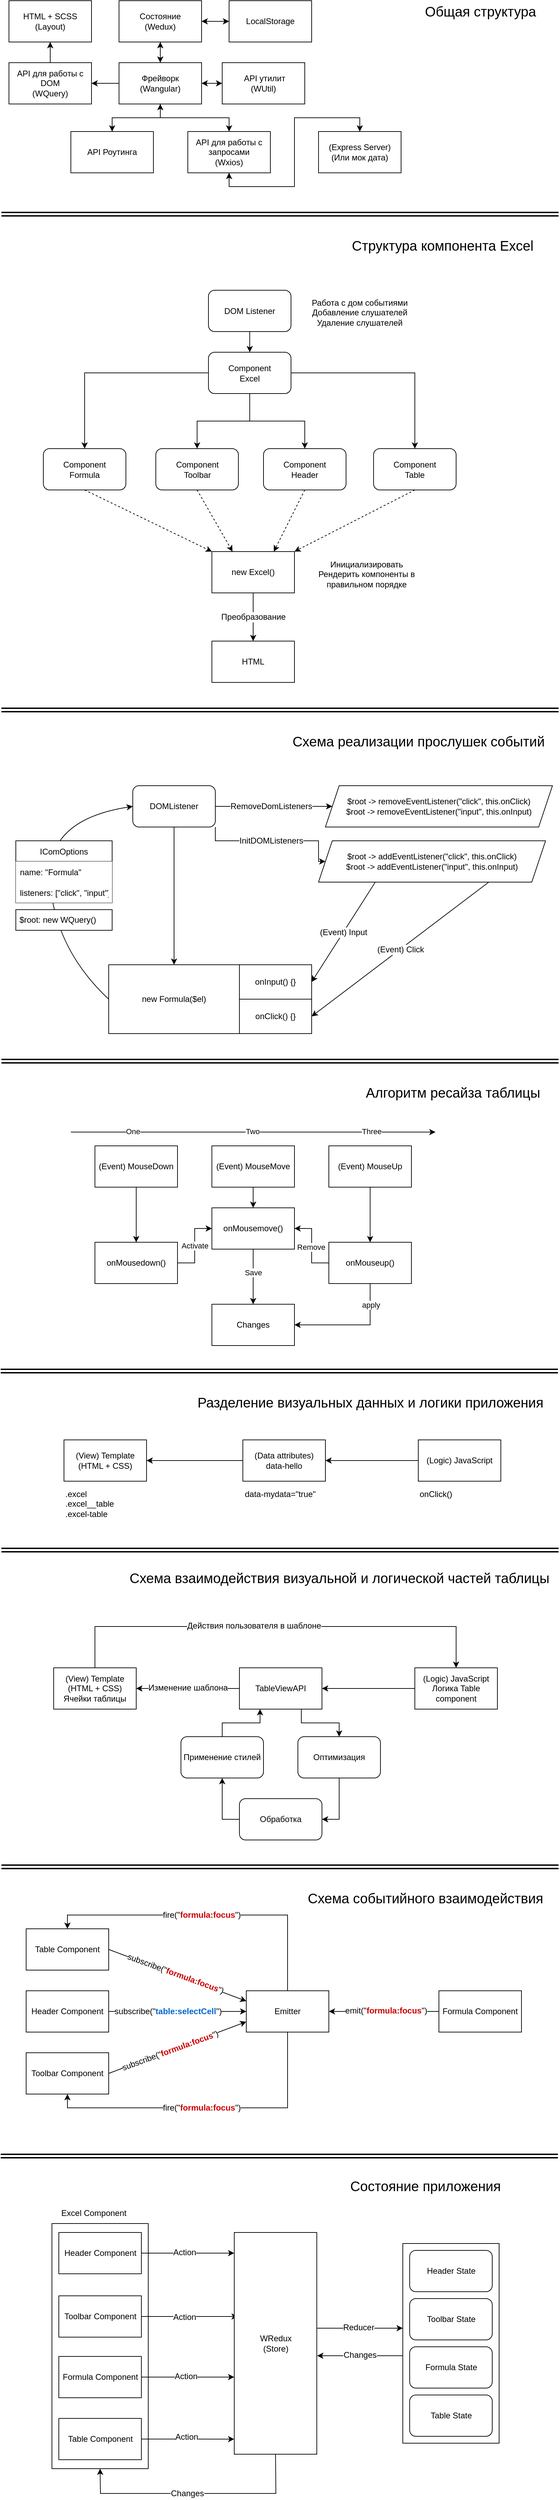 <mxfile version="20.0.2" type="device"><diagram id="qJxtQw8U1qN8y1WFRhS3" name="Схемы"><mxGraphModel dx="1051" dy="587" grid="1" gridSize="10" guides="1" tooltips="1" connect="1" arrows="1" fold="1" page="1" pageScale="1" pageWidth="827" pageHeight="1169" math="0" shadow="0"><root><mxCell id="0"/><mxCell id="1" parent="0"/><mxCell id="AcKoNitizJexsSUauJ64-39" value="" style="rounded=0;whiteSpace=wrap;html=1;shadow=0;glass=0;fontSize=12;fillColor=default;" vertex="1" parent="1"><mxGeometry x="82.5" y="3248" width="140" height="356" as="geometry"/></mxCell><mxCell id="K-oi6Xyugixk-RmaO5vh-9" style="edgeStyle=orthogonalEdgeStyle;rounded=0;orthogonalLoop=1;jettySize=auto;html=1;entryX=1;entryY=0.5;entryDx=0;entryDy=0;" parent="1" source="K-oi6Xyugixk-RmaO5vh-1" target="K-oi6Xyugixk-RmaO5vh-5" edge="1"><mxGeometry relative="1" as="geometry"/></mxCell><mxCell id="K-oi6Xyugixk-RmaO5vh-11" style="edgeStyle=orthogonalEdgeStyle;rounded=0;orthogonalLoop=1;jettySize=auto;html=1;exitX=0.5;exitY=1;exitDx=0;exitDy=0;entryX=0.5;entryY=0;entryDx=0;entryDy=0;" parent="1" source="K-oi6Xyugixk-RmaO5vh-1" target="K-oi6Xyugixk-RmaO5vh-8" edge="1"><mxGeometry relative="1" as="geometry"/></mxCell><mxCell id="K-oi6Xyugixk-RmaO5vh-13" style="edgeStyle=orthogonalEdgeStyle;rounded=0;orthogonalLoop=1;jettySize=auto;html=1;exitX=1;exitY=0.5;exitDx=0;exitDy=0;entryX=0;entryY=0.5;entryDx=0;entryDy=0;" parent="1" source="K-oi6Xyugixk-RmaO5vh-1" target="K-oi6Xyugixk-RmaO5vh-4" edge="1"><mxGeometry relative="1" as="geometry"/></mxCell><mxCell id="K-oi6Xyugixk-RmaO5vh-19" style="edgeStyle=orthogonalEdgeStyle;rounded=0;orthogonalLoop=1;jettySize=auto;html=1;entryX=0.5;entryY=1;entryDx=0;entryDy=0;" parent="1" source="K-oi6Xyugixk-RmaO5vh-1" target="K-oi6Xyugixk-RmaO5vh-2" edge="1"><mxGeometry relative="1" as="geometry"/></mxCell><mxCell id="K-oi6Xyugixk-RmaO5vh-24" style="edgeStyle=orthogonalEdgeStyle;rounded=0;orthogonalLoop=1;jettySize=auto;html=1;exitX=0.5;exitY=1;exitDx=0;exitDy=0;entryX=0.5;entryY=0;entryDx=0;entryDy=0;" parent="1" source="K-oi6Xyugixk-RmaO5vh-1" target="K-oi6Xyugixk-RmaO5vh-6" edge="1"><mxGeometry relative="1" as="geometry"/></mxCell><mxCell id="K-oi6Xyugixk-RmaO5vh-1" value="Фрейворк&lt;br&gt;(Wangular)" style="rounded=0;whiteSpace=wrap;html=1;" parent="1" vertex="1"><mxGeometry x="180" y="110" width="120" height="60" as="geometry"/></mxCell><mxCell id="K-oi6Xyugixk-RmaO5vh-16" style="edgeStyle=orthogonalEdgeStyle;rounded=0;orthogonalLoop=1;jettySize=auto;html=1;entryX=0;entryY=0.5;entryDx=0;entryDy=0;" parent="1" source="K-oi6Xyugixk-RmaO5vh-2" target="K-oi6Xyugixk-RmaO5vh-15" edge="1"><mxGeometry relative="1" as="geometry"/></mxCell><mxCell id="K-oi6Xyugixk-RmaO5vh-20" style="edgeStyle=orthogonalEdgeStyle;rounded=0;orthogonalLoop=1;jettySize=auto;html=1;entryX=0.5;entryY=0;entryDx=0;entryDy=0;" parent="1" source="K-oi6Xyugixk-RmaO5vh-2" target="K-oi6Xyugixk-RmaO5vh-1" edge="1"><mxGeometry relative="1" as="geometry"/></mxCell><mxCell id="K-oi6Xyugixk-RmaO5vh-2" value="Состояние&lt;br&gt;(Wedux)" style="rounded=0;whiteSpace=wrap;html=1;" parent="1" vertex="1"><mxGeometry x="180" y="20" width="120" height="60" as="geometry"/></mxCell><mxCell id="K-oi6Xyugixk-RmaO5vh-3" value="HTML + SCSS&lt;br&gt;(Layout)" style="rounded=0;whiteSpace=wrap;html=1;" parent="1" vertex="1"><mxGeometry x="20" y="20" width="120" height="60" as="geometry"/></mxCell><mxCell id="K-oi6Xyugixk-RmaO5vh-14" style="edgeStyle=orthogonalEdgeStyle;rounded=0;orthogonalLoop=1;jettySize=auto;html=1;exitX=0;exitY=0.5;exitDx=0;exitDy=0;entryX=1;entryY=0.5;entryDx=0;entryDy=0;" parent="1" source="K-oi6Xyugixk-RmaO5vh-4" target="K-oi6Xyugixk-RmaO5vh-1" edge="1"><mxGeometry relative="1" as="geometry"/></mxCell><mxCell id="K-oi6Xyugixk-RmaO5vh-4" value="&amp;nbsp;API утилит&lt;br&gt;(WUtil)" style="rounded=0;whiteSpace=wrap;html=1;" parent="1" vertex="1"><mxGeometry x="330" y="110" width="120" height="60" as="geometry"/></mxCell><mxCell id="K-oi6Xyugixk-RmaO5vh-10" style="edgeStyle=orthogonalEdgeStyle;rounded=0;orthogonalLoop=1;jettySize=auto;html=1;entryX=0.5;entryY=1;entryDx=0;entryDy=0;" parent="1" source="K-oi6Xyugixk-RmaO5vh-5" target="K-oi6Xyugixk-RmaO5vh-3" edge="1"><mxGeometry relative="1" as="geometry"/></mxCell><mxCell id="K-oi6Xyugixk-RmaO5vh-5" value="API для работы с DOM&lt;br&gt;(WQuery)" style="rounded=0;whiteSpace=wrap;html=1;" parent="1" vertex="1"><mxGeometry x="20" y="110" width="120" height="60" as="geometry"/></mxCell><mxCell id="K-oi6Xyugixk-RmaO5vh-22" style="edgeStyle=orthogonalEdgeStyle;rounded=0;orthogonalLoop=1;jettySize=auto;html=1;exitX=0.5;exitY=1;exitDx=0;exitDy=0;entryX=0.5;entryY=0;entryDx=0;entryDy=0;" parent="1" source="K-oi6Xyugixk-RmaO5vh-6" target="K-oi6Xyugixk-RmaO5vh-7" edge="1"><mxGeometry relative="1" as="geometry"/></mxCell><mxCell id="K-oi6Xyugixk-RmaO5vh-6" value="API для работы с запросами&lt;br&gt;(Wxios)" style="rounded=0;whiteSpace=wrap;html=1;" parent="1" vertex="1"><mxGeometry x="280" y="210" width="120" height="60" as="geometry"/></mxCell><mxCell id="K-oi6Xyugixk-RmaO5vh-23" style="edgeStyle=orthogonalEdgeStyle;rounded=0;orthogonalLoop=1;jettySize=auto;html=1;exitX=0.5;exitY=0;exitDx=0;exitDy=0;entryX=0.5;entryY=1;entryDx=0;entryDy=0;" parent="1" source="K-oi6Xyugixk-RmaO5vh-7" target="K-oi6Xyugixk-RmaO5vh-6" edge="1"><mxGeometry relative="1" as="geometry"/></mxCell><mxCell id="K-oi6Xyugixk-RmaO5vh-7" value="(Express Server)&lt;br&gt;(Или мок дата)" style="rounded=0;whiteSpace=wrap;html=1;" parent="1" vertex="1"><mxGeometry x="470" y="210" width="120" height="60" as="geometry"/></mxCell><mxCell id="K-oi6Xyugixk-RmaO5vh-12" style="edgeStyle=orthogonalEdgeStyle;rounded=0;orthogonalLoop=1;jettySize=auto;html=1;exitX=0.5;exitY=0;exitDx=0;exitDy=0;entryX=0.5;entryY=1;entryDx=0;entryDy=0;" parent="1" source="K-oi6Xyugixk-RmaO5vh-8" target="K-oi6Xyugixk-RmaO5vh-1" edge="1"><mxGeometry relative="1" as="geometry"/></mxCell><mxCell id="K-oi6Xyugixk-RmaO5vh-8" value="API Роутинга" style="rounded=0;whiteSpace=wrap;html=1;" parent="1" vertex="1"><mxGeometry x="110" y="210" width="120" height="60" as="geometry"/></mxCell><mxCell id="K-oi6Xyugixk-RmaO5vh-17" style="edgeStyle=orthogonalEdgeStyle;rounded=0;orthogonalLoop=1;jettySize=auto;html=1;entryX=1;entryY=0.5;entryDx=0;entryDy=0;" parent="1" source="K-oi6Xyugixk-RmaO5vh-15" target="K-oi6Xyugixk-RmaO5vh-2" edge="1"><mxGeometry relative="1" as="geometry"/></mxCell><mxCell id="K-oi6Xyugixk-RmaO5vh-15" value="LocalStorage" style="rounded=0;whiteSpace=wrap;html=1;" parent="1" vertex="1"><mxGeometry x="340" y="20" width="120" height="60" as="geometry"/></mxCell><mxCell id="K-oi6Xyugixk-RmaO5vh-25" value="" style="html=1;rounded=0;shape=link;strokeWidth=2;" parent="1" edge="1"><mxGeometry width="100" relative="1" as="geometry"><mxPoint x="9" y="330" as="sourcePoint"/><mxPoint x="819" y="330" as="targetPoint"/></mxGeometry></mxCell><mxCell id="K-oi6Xyugixk-RmaO5vh-27" value="Общая структура" style="text;html=1;align=center;verticalAlign=middle;resizable=0;points=[];autosize=1;strokeColor=none;fillColor=none;fontSize=20;" parent="1" vertex="1"><mxGeometry x="615" y="20" width="180" height="30" as="geometry"/></mxCell><mxCell id="K-oi6Xyugixk-RmaO5vh-28" value="Структура компонента Excel" style="text;html=1;align=center;verticalAlign=middle;resizable=0;points=[];autosize=1;strokeColor=none;fillColor=none;fontSize=20;" parent="1" vertex="1"><mxGeometry x="505" y="360" width="290" height="30" as="geometry"/></mxCell><mxCell id="K-oi6Xyugixk-RmaO5vh-30" value="Component&lt;br&gt;Header" style="rounded=1;whiteSpace=wrap;html=1;fontSize=12;" parent="1" vertex="1"><mxGeometry x="390" y="670.5" width="120" height="60" as="geometry"/></mxCell><mxCell id="K-oi6Xyugixk-RmaO5vh-31" value="Component&lt;br&gt;Formula" style="rounded=1;whiteSpace=wrap;html=1;fontSize=12;" parent="1" vertex="1"><mxGeometry x="70" y="670.5" width="120" height="60" as="geometry"/></mxCell><mxCell id="K-oi6Xyugixk-RmaO5vh-32" value="Component&lt;br&gt;Toolbar" style="rounded=1;whiteSpace=wrap;html=1;fontSize=12;" parent="1" vertex="1"><mxGeometry x="233.5" y="670.5" width="120" height="60" as="geometry"/></mxCell><mxCell id="K-oi6Xyugixk-RmaO5vh-33" value="Component&lt;br&gt;Table" style="rounded=1;whiteSpace=wrap;html=1;fontSize=12;" parent="1" vertex="1"><mxGeometry x="550" y="670.5" width="120" height="60" as="geometry"/></mxCell><mxCell id="K-oi6Xyugixk-RmaO5vh-37" style="edgeStyle=orthogonalEdgeStyle;rounded=0;orthogonalLoop=1;jettySize=auto;html=1;entryX=0.5;entryY=0;entryDx=0;entryDy=0;fontSize=12;strokeWidth=1;" parent="1" source="K-oi6Xyugixk-RmaO5vh-35" target="K-oi6Xyugixk-RmaO5vh-36" edge="1"><mxGeometry relative="1" as="geometry"/></mxCell><mxCell id="K-oi6Xyugixk-RmaO5vh-35" value="DOM Listener" style="rounded=1;whiteSpace=wrap;html=1;fontSize=12;" parent="1" vertex="1"><mxGeometry x="310" y="440.5" width="120" height="60" as="geometry"/></mxCell><mxCell id="K-oi6Xyugixk-RmaO5vh-39" style="edgeStyle=orthogonalEdgeStyle;rounded=0;orthogonalLoop=1;jettySize=auto;html=1;entryX=0.5;entryY=0;entryDx=0;entryDy=0;fontSize=12;strokeWidth=1;" parent="1" source="K-oi6Xyugixk-RmaO5vh-36" target="K-oi6Xyugixk-RmaO5vh-31" edge="1"><mxGeometry relative="1" as="geometry"/></mxCell><mxCell id="K-oi6Xyugixk-RmaO5vh-40" style="edgeStyle=orthogonalEdgeStyle;rounded=0;orthogonalLoop=1;jettySize=auto;html=1;entryX=0.5;entryY=0;entryDx=0;entryDy=0;fontSize=12;strokeWidth=1;" parent="1" source="K-oi6Xyugixk-RmaO5vh-36" target="K-oi6Xyugixk-RmaO5vh-32" edge="1"><mxGeometry relative="1" as="geometry"/></mxCell><mxCell id="K-oi6Xyugixk-RmaO5vh-41" style="edgeStyle=orthogonalEdgeStyle;rounded=0;orthogonalLoop=1;jettySize=auto;html=1;entryX=0.5;entryY=0;entryDx=0;entryDy=0;fontSize=12;strokeWidth=1;" parent="1" source="K-oi6Xyugixk-RmaO5vh-36" target="K-oi6Xyugixk-RmaO5vh-30" edge="1"><mxGeometry relative="1" as="geometry"/></mxCell><mxCell id="K-oi6Xyugixk-RmaO5vh-42" style="edgeStyle=orthogonalEdgeStyle;rounded=0;orthogonalLoop=1;jettySize=auto;html=1;entryX=0.5;entryY=0;entryDx=0;entryDy=0;fontSize=12;strokeWidth=1;" parent="1" source="K-oi6Xyugixk-RmaO5vh-36" target="K-oi6Xyugixk-RmaO5vh-33" edge="1"><mxGeometry relative="1" as="geometry"/></mxCell><mxCell id="K-oi6Xyugixk-RmaO5vh-36" value="Component&lt;br&gt;Excel" style="rounded=1;whiteSpace=wrap;html=1;fontSize=12;" parent="1" vertex="1"><mxGeometry x="310" y="530.5" width="120" height="60" as="geometry"/></mxCell><mxCell id="K-oi6Xyugixk-RmaO5vh-38" value="&lt;div&gt;&lt;span&gt;Работа с дом событиями&lt;br&gt;Добавление слушателей&lt;br&gt;Удаление слушателей&lt;/span&gt;&lt;/div&gt;" style="text;html=1;strokeColor=none;fillColor=none;align=center;verticalAlign=middle;whiteSpace=wrap;rounded=0;fontSize=12;" parent="1" vertex="1"><mxGeometry x="450" y="440.5" width="160" height="65" as="geometry"/></mxCell><mxCell id="K-oi6Xyugixk-RmaO5vh-43" value="Инициализировать&lt;br&gt;Рендерить компоненты в правильном порядке" style="text;html=1;strokeColor=none;fillColor=none;align=center;verticalAlign=middle;whiteSpace=wrap;rounded=0;fontSize=12;" parent="1" vertex="1"><mxGeometry x="460" y="820" width="160" height="65" as="geometry"/></mxCell><mxCell id="K-oi6Xyugixk-RmaO5vh-45" value="new Excel()" style="rounded=0;whiteSpace=wrap;html=1;fontSize=12;" parent="1" vertex="1"><mxGeometry x="315" y="820" width="120" height="60" as="geometry"/></mxCell><mxCell id="K-oi6Xyugixk-RmaO5vh-46" value="" style="endArrow=classic;html=1;rounded=0;fontSize=12;strokeWidth=1;exitX=0.5;exitY=1;exitDx=0;exitDy=0;entryX=0;entryY=0;entryDx=0;entryDy=0;dashed=1;" parent="1" source="K-oi6Xyugixk-RmaO5vh-31" target="K-oi6Xyugixk-RmaO5vh-45" edge="1"><mxGeometry width="50" height="50" relative="1" as="geometry"><mxPoint x="160" y="850" as="sourcePoint"/><mxPoint x="210" y="800" as="targetPoint"/></mxGeometry></mxCell><mxCell id="K-oi6Xyugixk-RmaO5vh-48" value="" style="endArrow=classic;html=1;rounded=0;fontSize=12;strokeWidth=1;exitX=0.5;exitY=1;exitDx=0;exitDy=0;entryX=0.25;entryY=0;entryDx=0;entryDy=0;dashed=1;" parent="1" source="K-oi6Xyugixk-RmaO5vh-32" target="K-oi6Xyugixk-RmaO5vh-45" edge="1"><mxGeometry width="50" height="50" relative="1" as="geometry"><mxPoint x="140" y="740.5" as="sourcePoint"/><mxPoint x="325" y="830" as="targetPoint"/></mxGeometry></mxCell><mxCell id="K-oi6Xyugixk-RmaO5vh-49" value="" style="endArrow=classic;html=1;rounded=0;fontSize=12;strokeWidth=1;exitX=0.5;exitY=1;exitDx=0;exitDy=0;entryX=0.75;entryY=0;entryDx=0;entryDy=0;dashed=1;" parent="1" source="K-oi6Xyugixk-RmaO5vh-30" target="K-oi6Xyugixk-RmaO5vh-45" edge="1"><mxGeometry width="50" height="50" relative="1" as="geometry"><mxPoint x="303.5" y="740.5" as="sourcePoint"/><mxPoint x="355" y="830" as="targetPoint"/></mxGeometry></mxCell><mxCell id="K-oi6Xyugixk-RmaO5vh-50" value="" style="endArrow=classic;html=1;rounded=0;fontSize=12;strokeWidth=1;exitX=0.5;exitY=1;exitDx=0;exitDy=0;dashed=1;entryX=1;entryY=0;entryDx=0;entryDy=0;" parent="1" source="K-oi6Xyugixk-RmaO5vh-33" target="K-oi6Xyugixk-RmaO5vh-45" edge="1"><mxGeometry width="50" height="50" relative="1" as="geometry"><mxPoint x="460" y="740.5" as="sourcePoint"/><mxPoint x="460" y="800" as="targetPoint"/></mxGeometry></mxCell><mxCell id="K-oi6Xyugixk-RmaO5vh-51" value="HTML" style="rounded=0;whiteSpace=wrap;html=1;fontSize=12;" parent="1" vertex="1"><mxGeometry x="315" y="950" width="120" height="60" as="geometry"/></mxCell><mxCell id="K-oi6Xyugixk-RmaO5vh-57" value="" style="endArrow=classic;html=1;rounded=0;fontSize=12;strokeWidth=1;exitX=0.5;exitY=1;exitDx=0;exitDy=0;entryX=0.5;entryY=0;entryDx=0;entryDy=0;" parent="1" source="K-oi6Xyugixk-RmaO5vh-45" target="K-oi6Xyugixk-RmaO5vh-51" edge="1"><mxGeometry relative="1" as="geometry"><mxPoint x="350" y="920" as="sourcePoint"/><mxPoint x="450" y="920" as="targetPoint"/></mxGeometry></mxCell><mxCell id="K-oi6Xyugixk-RmaO5vh-58" value="Преобразование" style="edgeLabel;resizable=0;html=1;align=center;verticalAlign=middle;fontSize=12;" parent="K-oi6Xyugixk-RmaO5vh-57" connectable="0" vertex="1"><mxGeometry relative="1" as="geometry"/></mxCell><mxCell id="IQajYc31kiMoE81LMQ7p-1" value="" style="curved=1;endArrow=classic;html=1;rounded=0;exitX=0;exitY=0.5;exitDx=0;exitDy=0;entryX=0;entryY=0.5;entryDx=0;entryDy=0;" parent="1" source="IQajYc31kiMoE81LMQ7p-2" target="IQajYc31kiMoE81LMQ7p-8" edge="1"><mxGeometry width="50" height="50" relative="1" as="geometry"><mxPoint x="400" y="1390" as="sourcePoint"/><mxPoint x="450" y="1340" as="targetPoint"/><Array as="points"><mxPoint x="90" y="1400"/><mxPoint x="70" y="1210"/></Array></mxGeometry></mxCell><mxCell id="IQajYc31kiMoE81LMQ7p-2" value="new Formula($el)" style="rounded=0;whiteSpace=wrap;html=1;" parent="1" vertex="1"><mxGeometry x="165" y="1420" width="190" height="100" as="geometry"/></mxCell><mxCell id="IQajYc31kiMoE81LMQ7p-3" style="edgeStyle=orthogonalEdgeStyle;rounded=0;orthogonalLoop=1;jettySize=auto;html=1;entryX=0.5;entryY=0;entryDx=0;entryDy=0;" parent="1" source="IQajYc31kiMoE81LMQ7p-8" target="IQajYc31kiMoE81LMQ7p-2" edge="1"><mxGeometry relative="1" as="geometry"/></mxCell><mxCell id="IQajYc31kiMoE81LMQ7p-4" style="edgeStyle=orthogonalEdgeStyle;rounded=0;orthogonalLoop=1;jettySize=auto;html=1;entryX=0;entryY=0.5;entryDx=0;entryDy=0;" parent="1" source="IQajYc31kiMoE81LMQ7p-8" target="IQajYc31kiMoE81LMQ7p-13" edge="1"><mxGeometry relative="1" as="geometry"><Array as="points"><mxPoint x="320" y="1240"/><mxPoint x="470" y="1240"/><mxPoint x="470" y="1270"/></Array></mxGeometry></mxCell><mxCell id="IQajYc31kiMoE81LMQ7p-5" value="InitDOMListeners" style="edgeLabel;html=1;align=center;verticalAlign=middle;resizable=0;points=[];fontSize=12;" parent="IQajYc31kiMoE81LMQ7p-4" vertex="1" connectable="0"><mxGeometry x="-0.15" y="2" relative="1" as="geometry"><mxPoint x="11" y="2" as="offset"/></mxGeometry></mxCell><mxCell id="IQajYc31kiMoE81LMQ7p-6" style="edgeStyle=orthogonalEdgeStyle;rounded=0;orthogonalLoop=1;jettySize=auto;html=1;fontSize=12;entryX=0;entryY=0.5;entryDx=0;entryDy=0;" parent="1" source="IQajYc31kiMoE81LMQ7p-8" target="IQajYc31kiMoE81LMQ7p-14" edge="1"><mxGeometry relative="1" as="geometry"><mxPoint x="470" y="1230" as="targetPoint"/><Array as="points"/></mxGeometry></mxCell><mxCell id="IQajYc31kiMoE81LMQ7p-7" value="RemoveDomListeners" style="edgeLabel;html=1;align=center;verticalAlign=middle;resizable=0;points=[];fontSize=12;" parent="IQajYc31kiMoE81LMQ7p-6" vertex="1" connectable="0"><mxGeometry x="0.11" y="-2" relative="1" as="geometry"><mxPoint x="-14" y="-2" as="offset"/></mxGeometry></mxCell><mxCell id="IQajYc31kiMoE81LMQ7p-8" value="DOMListener" style="rounded=1;whiteSpace=wrap;html=1;" parent="1" vertex="1"><mxGeometry x="200" y="1160" width="120" height="60" as="geometry"/></mxCell><mxCell id="IQajYc31kiMoE81LMQ7p-9" value="IComOptions" style="swimlane;fontStyle=0;childLayout=stackLayout;horizontal=1;startSize=30;horizontalStack=0;resizeParent=1;resizeParentMax=0;resizeLast=0;collapsible=1;marginBottom=0;" parent="1" vertex="1"><mxGeometry x="30" y="1240" width="140" height="90" as="geometry"><mxRectangle x="310" y="130" width="100" height="30" as="alternateBounds"/></mxGeometry></mxCell><mxCell id="IQajYc31kiMoE81LMQ7p-10" value="name: &quot;Formula&quot;" style="text;strokeColor=none;fillColor=default;align=left;verticalAlign=middle;spacingLeft=4;spacingRight=4;overflow=hidden;points=[[0,0.5],[1,0.5]];portConstraint=eastwest;rotatable=0;" parent="IQajYc31kiMoE81LMQ7p-9" vertex="1"><mxGeometry y="30" width="140" height="30" as="geometry"/></mxCell><mxCell id="IQajYc31kiMoE81LMQ7p-11" value="listeners: [&quot;click&quot;, &quot;input&quot;]" style="text;strokeColor=none;fillColor=default;align=left;verticalAlign=middle;spacingLeft=4;spacingRight=4;overflow=hidden;points=[[0,0.5],[1,0.5]];portConstraint=eastwest;rotatable=0;" parent="IQajYc31kiMoE81LMQ7p-9" vertex="1"><mxGeometry y="60" width="140" height="30" as="geometry"/></mxCell><mxCell id="IQajYc31kiMoE81LMQ7p-12" value="&amp;nbsp;$root: new WQuery()" style="rounded=0;whiteSpace=wrap;html=1;align=left;" parent="1" vertex="1"><mxGeometry x="30" y="1340" width="140" height="30" as="geometry"/></mxCell><mxCell id="IQajYc31kiMoE81LMQ7p-13" value="$root -&amp;gt; addEventListener(&quot;click&quot;, this.onClick)&lt;br&gt;$root -&amp;gt; addEventListener(&quot;input&quot;, this.onInput)" style="shape=parallelogram;perimeter=parallelogramPerimeter;whiteSpace=wrap;html=1;fixedSize=1;fillColor=default;" parent="1" vertex="1"><mxGeometry x="470" y="1240" width="330" height="60" as="geometry"/></mxCell><mxCell id="IQajYc31kiMoE81LMQ7p-14" value="$root -&amp;gt; removeEventListener(&quot;click&quot;, this.onClick)&lt;br&gt;$root -&amp;gt; removeEventListener(&quot;input&quot;, this.onInput)" style="shape=parallelogram;perimeter=parallelogramPerimeter;whiteSpace=wrap;html=1;fixedSize=1;fillColor=default;" parent="1" vertex="1"><mxGeometry x="480" y="1160" width="330" height="60" as="geometry"/></mxCell><mxCell id="IQajYc31kiMoE81LMQ7p-15" value="" style="endArrow=classic;html=1;rounded=0;fontSize=12;exitX=0.25;exitY=1;exitDx=0;exitDy=0;entryX=1;entryY=0.5;entryDx=0;entryDy=0;" parent="1" source="IQajYc31kiMoE81LMQ7p-13" target="IQajYc31kiMoE81LMQ7p-17" edge="1"><mxGeometry relative="1" as="geometry"><mxPoint x="320" y="1370" as="sourcePoint"/><mxPoint x="635" y="1410" as="targetPoint"/></mxGeometry></mxCell><mxCell id="IQajYc31kiMoE81LMQ7p-16" value="(Event) Input" style="edgeLabel;resizable=0;html=1;align=center;verticalAlign=middle;fontSize=12;fillColor=default;" parent="IQajYc31kiMoE81LMQ7p-15" connectable="0" vertex="1"><mxGeometry relative="1" as="geometry"/></mxCell><mxCell id="IQajYc31kiMoE81LMQ7p-17" value="onInput() {}" style="rounded=0;whiteSpace=wrap;html=1;fontSize=12;fillColor=default;" parent="1" vertex="1"><mxGeometry x="355" y="1420" width="105" height="50" as="geometry"/></mxCell><mxCell id="IQajYc31kiMoE81LMQ7p-18" value="onClick() {}" style="rounded=0;whiteSpace=wrap;html=1;fontSize=12;fillColor=default;" parent="1" vertex="1"><mxGeometry x="355" y="1470" width="105" height="50" as="geometry"/></mxCell><mxCell id="IQajYc31kiMoE81LMQ7p-19" value="" style="endArrow=classic;html=1;rounded=0;fontSize=12;exitX=0.75;exitY=1;exitDx=0;exitDy=0;entryX=1;entryY=0.5;entryDx=0;entryDy=0;" parent="1" source="IQajYc31kiMoE81LMQ7p-13" target="IQajYc31kiMoE81LMQ7p-18" edge="1"><mxGeometry relative="1" as="geometry"><mxPoint x="645" y="1310" as="sourcePoint"/><mxPoint x="470" y="1455" as="targetPoint"/></mxGeometry></mxCell><mxCell id="IQajYc31kiMoE81LMQ7p-20" value="(Event) Click" style="edgeLabel;resizable=0;html=1;align=center;verticalAlign=middle;fontSize=12;fillColor=default;" parent="IQajYc31kiMoE81LMQ7p-19" connectable="0" vertex="1"><mxGeometry relative="1" as="geometry"/></mxCell><mxCell id="IQajYc31kiMoE81LMQ7p-21" value="" style="html=1;rounded=0;shape=link;strokeWidth=2;" parent="1" edge="1"><mxGeometry width="100" relative="1" as="geometry"><mxPoint x="9" y="1050" as="sourcePoint"/><mxPoint x="819" y="1050" as="targetPoint"/></mxGeometry></mxCell><mxCell id="YydaqaswuYjlvjJm-8tF-1" value="Схема реализации прослушек событий" style="text;html=1;align=center;verticalAlign=middle;resizable=0;points=[];autosize=1;strokeColor=none;fillColor=none;fontSize=20;" parent="1" vertex="1"><mxGeometry x="420" y="1080" width="390" height="30" as="geometry"/></mxCell><mxCell id="Lkx9HCyV-ns1tDTY8K9N-1" value="" style="html=1;rounded=0;shape=link;strokeWidth=2;" parent="1" edge="1"><mxGeometry width="100" relative="1" as="geometry"><mxPoint x="9" y="1560" as="sourcePoint"/><mxPoint x="819" y="1560" as="targetPoint"/></mxGeometry></mxCell><mxCell id="Lkx9HCyV-ns1tDTY8K9N-2" value="Алгоритм ресайза таблицы" style="text;html=1;align=center;verticalAlign=middle;resizable=0;points=[];autosize=1;strokeColor=none;fillColor=none;fontSize=20;" parent="1" vertex="1"><mxGeometry x="530" y="1590" width="270" height="30" as="geometry"/></mxCell><mxCell id="Lkx9HCyV-ns1tDTY8K9N-7" style="edgeStyle=orthogonalEdgeStyle;rounded=0;orthogonalLoop=1;jettySize=auto;html=1;entryX=0.5;entryY=0;entryDx=0;entryDy=0;" parent="1" source="Lkx9HCyV-ns1tDTY8K9N-3" target="Lkx9HCyV-ns1tDTY8K9N-6" edge="1"><mxGeometry relative="1" as="geometry"/></mxCell><mxCell id="Lkx9HCyV-ns1tDTY8K9N-3" value="(Event) MouseDown" style="rounded=0;whiteSpace=wrap;html=1;" parent="1" vertex="1"><mxGeometry x="145" y="1683" width="120" height="60" as="geometry"/></mxCell><mxCell id="Lkx9HCyV-ns1tDTY8K9N-11" style="edgeStyle=orthogonalEdgeStyle;rounded=0;orthogonalLoop=1;jettySize=auto;html=1;entryX=0.5;entryY=0;entryDx=0;entryDy=0;" parent="1" source="Lkx9HCyV-ns1tDTY8K9N-4" target="Lkx9HCyV-ns1tDTY8K9N-10" edge="1"><mxGeometry relative="1" as="geometry"/></mxCell><mxCell id="Lkx9HCyV-ns1tDTY8K9N-4" value="(Event) MouseMove" style="rounded=0;whiteSpace=wrap;html=1;" parent="1" vertex="1"><mxGeometry x="315" y="1683" width="120" height="60" as="geometry"/></mxCell><mxCell id="Lkx9HCyV-ns1tDTY8K9N-9" style="edgeStyle=orthogonalEdgeStyle;rounded=0;orthogonalLoop=1;jettySize=auto;html=1;entryX=0.5;entryY=0;entryDx=0;entryDy=0;" parent="1" source="Lkx9HCyV-ns1tDTY8K9N-5" target="Lkx9HCyV-ns1tDTY8K9N-8" edge="1"><mxGeometry relative="1" as="geometry"/></mxCell><mxCell id="Lkx9HCyV-ns1tDTY8K9N-5" value="(Event) MouseUp" style="rounded=0;whiteSpace=wrap;html=1;" parent="1" vertex="1"><mxGeometry x="485" y="1683" width="120" height="60" as="geometry"/></mxCell><mxCell id="Lkx9HCyV-ns1tDTY8K9N-13" value="Activate" style="edgeStyle=orthogonalEdgeStyle;rounded=0;orthogonalLoop=1;jettySize=auto;html=1;entryX=0;entryY=0.5;entryDx=0;entryDy=0;" parent="1" source="Lkx9HCyV-ns1tDTY8K9N-6" target="Lkx9HCyV-ns1tDTY8K9N-10" edge="1"><mxGeometry relative="1" as="geometry"/></mxCell><mxCell id="Lkx9HCyV-ns1tDTY8K9N-6" value="onMousedown()" style="rounded=0;whiteSpace=wrap;html=1;" parent="1" vertex="1"><mxGeometry x="145" y="1823" width="120" height="60" as="geometry"/></mxCell><mxCell id="Lkx9HCyV-ns1tDTY8K9N-15" style="edgeStyle=orthogonalEdgeStyle;rounded=0;orthogonalLoop=1;jettySize=auto;html=1;entryX=1;entryY=0.5;entryDx=0;entryDy=0;" parent="1" source="Lkx9HCyV-ns1tDTY8K9N-8" target="Lkx9HCyV-ns1tDTY8K9N-10" edge="1"><mxGeometry relative="1" as="geometry"/></mxCell><mxCell id="Lkx9HCyV-ns1tDTY8K9N-16" value="Remove" style="edgeLabel;html=1;align=center;verticalAlign=middle;resizable=0;points=[];" parent="Lkx9HCyV-ns1tDTY8K9N-15" vertex="1" connectable="0"><mxGeometry x="-0.041" y="1" relative="1" as="geometry"><mxPoint as="offset"/></mxGeometry></mxCell><mxCell id="Lkx9HCyV-ns1tDTY8K9N-25" style="edgeStyle=orthogonalEdgeStyle;rounded=0;orthogonalLoop=1;jettySize=auto;html=1;entryX=1;entryY=0.5;entryDx=0;entryDy=0;" parent="1" source="Lkx9HCyV-ns1tDTY8K9N-8" target="Lkx9HCyV-ns1tDTY8K9N-22" edge="1"><mxGeometry relative="1" as="geometry"><Array as="points"><mxPoint x="545" y="1943"/></Array></mxGeometry></mxCell><mxCell id="Lkx9HCyV-ns1tDTY8K9N-27" value="apply" style="edgeLabel;html=1;align=center;verticalAlign=middle;resizable=0;points=[];" parent="Lkx9HCyV-ns1tDTY8K9N-25" vertex="1" connectable="0"><mxGeometry x="-0.643" y="1" relative="1" as="geometry"><mxPoint as="offset"/></mxGeometry></mxCell><mxCell id="Lkx9HCyV-ns1tDTY8K9N-8" value="onMouseup()" style="rounded=0;whiteSpace=wrap;html=1;" parent="1" vertex="1"><mxGeometry x="485" y="1823" width="120" height="60" as="geometry"/></mxCell><mxCell id="Lkx9HCyV-ns1tDTY8K9N-24" style="edgeStyle=orthogonalEdgeStyle;rounded=0;orthogonalLoop=1;jettySize=auto;html=1;entryX=0.5;entryY=0;entryDx=0;entryDy=0;" parent="1" source="Lkx9HCyV-ns1tDTY8K9N-10" target="Lkx9HCyV-ns1tDTY8K9N-22" edge="1"><mxGeometry relative="1" as="geometry"/></mxCell><mxCell id="Lkx9HCyV-ns1tDTY8K9N-26" value="Save" style="edgeLabel;html=1;align=center;verticalAlign=middle;resizable=0;points=[];" parent="Lkx9HCyV-ns1tDTY8K9N-24" vertex="1" connectable="0"><mxGeometry x="-0.158" relative="1" as="geometry"><mxPoint as="offset"/></mxGeometry></mxCell><mxCell id="Lkx9HCyV-ns1tDTY8K9N-10" value="onMousemove()" style="rounded=0;whiteSpace=wrap;html=1;" parent="1" vertex="1"><mxGeometry x="315" y="1773" width="120" height="60" as="geometry"/></mxCell><mxCell id="Lkx9HCyV-ns1tDTY8K9N-17" value="" style="endArrow=classic;html=1;rounded=0;" parent="1" edge="1"><mxGeometry width="50" height="50" relative="1" as="geometry"><mxPoint x="110" y="1663" as="sourcePoint"/><mxPoint x="640" y="1663" as="targetPoint"/></mxGeometry></mxCell><mxCell id="Lkx9HCyV-ns1tDTY8K9N-18" value="One" style="edgeLabel;html=1;align=center;verticalAlign=middle;resizable=0;points=[];" parent="Lkx9HCyV-ns1tDTY8K9N-17" vertex="1" connectable="0"><mxGeometry x="-0.663" y="2" relative="1" as="geometry"><mxPoint y="1" as="offset"/></mxGeometry></mxCell><mxCell id="Lkx9HCyV-ns1tDTY8K9N-19" value="Two" style="edgeLabel;html=1;align=center;verticalAlign=middle;resizable=0;points=[];" parent="Lkx9HCyV-ns1tDTY8K9N-17" vertex="1" connectable="0"><mxGeometry x="-0.006" y="2" relative="1" as="geometry"><mxPoint y="1" as="offset"/></mxGeometry></mxCell><mxCell id="Lkx9HCyV-ns1tDTY8K9N-20" value="&lt;span style=&quot;color: rgba(0, 0, 0, 0); font-family: monospace; font-size: 0px; text-align: start; background-color: rgb(248, 249, 250);&quot;&gt;%3CmxGraphModel%3E%3Croot%3E%3CmxCell%20id%3D%220%22%2F%3E%3CmxCell%20id%3D%221%22%20parent%3D%220%22%2F%3E%3CmxCell%20id%3D%222%22%20value%3D%22onMousedown()%22%20style%3D%22rounded%3D0%3BwhiteSpace%3Dwrap%3Bhtml%3D1%3B%22%20vertex%3D%221%22%20parent%3D%221%22%3E%3CmxGeometry%20x%3D%22140%22%20y%3D%221860%22%20width%3D%22120%22%20height%3D%2260%22%20as%3D%22geometry%22%2F%3E%3C%2FmxCell%3E%3C%2Froot%3E%3C%2FmxGraphModel%3E&lt;/span&gt;" style="edgeLabel;html=1;align=center;verticalAlign=middle;resizable=0;points=[];" parent="Lkx9HCyV-ns1tDTY8K9N-17" vertex="1" connectable="0"><mxGeometry x="0.645" y="3" relative="1" as="geometry"><mxPoint as="offset"/></mxGeometry></mxCell><mxCell id="Lkx9HCyV-ns1tDTY8K9N-21" value="Three" style="edgeLabel;html=1;align=center;verticalAlign=middle;resizable=0;points=[];" parent="Lkx9HCyV-ns1tDTY8K9N-17" vertex="1" connectable="0"><mxGeometry x="0.648" y="-1" relative="1" as="geometry"><mxPoint y="-2" as="offset"/></mxGeometry></mxCell><mxCell id="Lkx9HCyV-ns1tDTY8K9N-22" value="Changes" style="rounded=0;whiteSpace=wrap;html=1;" parent="1" vertex="1"><mxGeometry x="315" y="1913" width="120" height="60" as="geometry"/></mxCell><mxCell id="Lkx9HCyV-ns1tDTY8K9N-28" value="" style="html=1;rounded=0;shape=link;strokeWidth=2;" parent="1" edge="1"><mxGeometry width="100" relative="1" as="geometry"><mxPoint x="8" y="2010" as="sourcePoint"/><mxPoint x="818" y="2010" as="targetPoint"/></mxGeometry></mxCell><mxCell id="Lkx9HCyV-ns1tDTY8K9N-29" value="Разделение визуальных данных и логики приложения" style="text;html=1;align=center;verticalAlign=middle;resizable=0;points=[];autosize=1;strokeColor=none;fillColor=none;fontSize=20;" parent="1" vertex="1"><mxGeometry x="280" y="2040" width="530" height="30" as="geometry"/></mxCell><mxCell id="Lkx9HCyV-ns1tDTY8K9N-30" value="(View) Template (HTML + CSS)" style="rounded=0;whiteSpace=wrap;html=1;" parent="1" vertex="1"><mxGeometry x="100" y="2110" width="120" height="60" as="geometry"/></mxCell><mxCell id="Lkx9HCyV-ns1tDTY8K9N-33" style="edgeStyle=orthogonalEdgeStyle;rounded=0;orthogonalLoop=1;jettySize=auto;html=1;entryX=1;entryY=0.5;entryDx=0;entryDy=0;" parent="1" source="Lkx9HCyV-ns1tDTY8K9N-31" target="Lkx9HCyV-ns1tDTY8K9N-32" edge="1"><mxGeometry relative="1" as="geometry"/></mxCell><mxCell id="Lkx9HCyV-ns1tDTY8K9N-31" value="(Logic) JavaScript" style="rounded=0;whiteSpace=wrap;html=1;" parent="1" vertex="1"><mxGeometry x="615" y="2110" width="120" height="60" as="geometry"/></mxCell><mxCell id="Lkx9HCyV-ns1tDTY8K9N-34" style="edgeStyle=orthogonalEdgeStyle;rounded=0;orthogonalLoop=1;jettySize=auto;html=1;entryX=1;entryY=0.5;entryDx=0;entryDy=0;" parent="1" source="Lkx9HCyV-ns1tDTY8K9N-32" target="Lkx9HCyV-ns1tDTY8K9N-30" edge="1"><mxGeometry relative="1" as="geometry"/></mxCell><mxCell id="Lkx9HCyV-ns1tDTY8K9N-32" value="(Data attributes)&lt;br&gt;data-hello" style="rounded=0;whiteSpace=wrap;html=1;" parent="1" vertex="1"><mxGeometry x="360" y="2110" width="120" height="60" as="geometry"/></mxCell><mxCell id="Lkx9HCyV-ns1tDTY8K9N-35" value=".excel&lt;br&gt;.excel__table&lt;br&gt;.excel-table" style="text;html=1;strokeColor=none;fillColor=none;align=left;verticalAlign=top;whiteSpace=wrap;rounded=0;" parent="1" vertex="1"><mxGeometry x="100" y="2175" width="105" height="80" as="geometry"/></mxCell><mxCell id="Lkx9HCyV-ns1tDTY8K9N-37" value="data-mydata=&quot;true&quot;" style="text;html=1;strokeColor=none;fillColor=none;align=left;verticalAlign=top;whiteSpace=wrap;rounded=0;" parent="1" vertex="1"><mxGeometry x="361" y="2175" width="105" height="80" as="geometry"/></mxCell><mxCell id="Lkx9HCyV-ns1tDTY8K9N-38" value="onClick()" style="text;html=1;strokeColor=none;fillColor=none;align=left;verticalAlign=top;whiteSpace=wrap;rounded=0;" parent="1" vertex="1"><mxGeometry x="615" y="2175" width="105" height="80" as="geometry"/></mxCell><mxCell id="KybJMxhcm3rHgcD8ZOxl-1" value="" style="html=1;rounded=0;shape=link;strokeWidth=2;" parent="1" edge="1"><mxGeometry width="100" relative="1" as="geometry"><mxPoint x="9" y="2270" as="sourcePoint"/><mxPoint x="819" y="2270" as="targetPoint"/></mxGeometry></mxCell><mxCell id="KybJMxhcm3rHgcD8ZOxl-2" value="Схема взаимодействия визуальной и логической частей таблицы" style="text;html=1;align=center;verticalAlign=middle;resizable=0;points=[];autosize=1;strokeColor=none;fillColor=none;fontSize=20;" parent="1" vertex="1"><mxGeometry x="180" y="2295" width="640" height="30" as="geometry"/></mxCell><mxCell id="KybJMxhcm3rHgcD8ZOxl-3" value="(View) Template&lt;br&gt;(HTML + CSS)&lt;br&gt;&amp;nbsp;Ячейки таблицы&amp;nbsp;" style="rounded=0;whiteSpace=wrap;html=1;" parent="1" vertex="1"><mxGeometry x="85" y="2441" width="120" height="60" as="geometry"/></mxCell><mxCell id="KybJMxhcm3rHgcD8ZOxl-6" style="edgeStyle=orthogonalEdgeStyle;rounded=0;orthogonalLoop=1;jettySize=auto;html=1;entryX=1;entryY=0.5;entryDx=0;entryDy=0;" parent="1" source="KybJMxhcm3rHgcD8ZOxl-4" target="KybJMxhcm3rHgcD8ZOxl-5" edge="1"><mxGeometry relative="1" as="geometry"/></mxCell><mxCell id="KybJMxhcm3rHgcD8ZOxl-4" value="(Logic) JavaScript&lt;br&gt;Логика Table component" style="rounded=0;whiteSpace=wrap;html=1;" parent="1" vertex="1"><mxGeometry x="610" y="2441" width="120" height="60" as="geometry"/></mxCell><mxCell id="KybJMxhcm3rHgcD8ZOxl-9" style="edgeStyle=orthogonalEdgeStyle;rounded=0;orthogonalLoop=1;jettySize=auto;html=1;entryX=0.5;entryY=0;entryDx=0;entryDy=0;exitX=0.75;exitY=1;exitDx=0;exitDy=0;" parent="1" source="KybJMxhcm3rHgcD8ZOxl-5" target="KybJMxhcm3rHgcD8ZOxl-7" edge="1"><mxGeometry relative="1" as="geometry"/></mxCell><mxCell id="KybJMxhcm3rHgcD8ZOxl-14" style="edgeStyle=orthogonalEdgeStyle;rounded=0;orthogonalLoop=1;jettySize=auto;html=1;entryX=1;entryY=0.5;entryDx=0;entryDy=0;" parent="1" source="KybJMxhcm3rHgcD8ZOxl-5" target="KybJMxhcm3rHgcD8ZOxl-3" edge="1"><mxGeometry relative="1" as="geometry"/></mxCell><mxCell id="KybJMxhcm3rHgcD8ZOxl-15" value="Изменение шаблона" style="edgeLabel;html=1;align=center;verticalAlign=middle;resizable=0;points=[];fontSize=12;" parent="KybJMxhcm3rHgcD8ZOxl-14" vertex="1" connectable="0"><mxGeometry x="-0.01" y="-1" relative="1" as="geometry"><mxPoint x="-1" as="offset"/></mxGeometry></mxCell><mxCell id="KybJMxhcm3rHgcD8ZOxl-5" value="TableViewAPI" style="rounded=0;whiteSpace=wrap;html=1;" parent="1" vertex="1"><mxGeometry x="355" y="2441" width="120" height="60" as="geometry"/></mxCell><mxCell id="KybJMxhcm3rHgcD8ZOxl-10" style="edgeStyle=orthogonalEdgeStyle;rounded=0;orthogonalLoop=1;jettySize=auto;html=1;entryX=1;entryY=0.5;entryDx=0;entryDy=0;" parent="1" source="KybJMxhcm3rHgcD8ZOxl-7" target="KybJMxhcm3rHgcD8ZOxl-12" edge="1"><mxGeometry relative="1" as="geometry"/></mxCell><mxCell id="KybJMxhcm3rHgcD8ZOxl-7" value="Оптимизация" style="rounded=1;whiteSpace=wrap;html=1;" parent="1" vertex="1"><mxGeometry x="440" y="2541" width="120" height="60" as="geometry"/></mxCell><mxCell id="KybJMxhcm3rHgcD8ZOxl-11" style="edgeStyle=orthogonalEdgeStyle;rounded=0;orthogonalLoop=1;jettySize=auto;html=1;entryX=0.25;entryY=1;entryDx=0;entryDy=0;" parent="1" source="KybJMxhcm3rHgcD8ZOxl-8" target="KybJMxhcm3rHgcD8ZOxl-5" edge="1"><mxGeometry relative="1" as="geometry"/></mxCell><mxCell id="KybJMxhcm3rHgcD8ZOxl-8" value="Применение стилей" style="rounded=1;whiteSpace=wrap;html=1;" parent="1" vertex="1"><mxGeometry x="270" y="2541" width="120" height="60" as="geometry"/></mxCell><mxCell id="KybJMxhcm3rHgcD8ZOxl-13" style="edgeStyle=orthogonalEdgeStyle;rounded=0;orthogonalLoop=1;jettySize=auto;html=1;entryX=0.5;entryY=1;entryDx=0;entryDy=0;exitX=0;exitY=0.5;exitDx=0;exitDy=0;" parent="1" source="KybJMxhcm3rHgcD8ZOxl-12" target="KybJMxhcm3rHgcD8ZOxl-8" edge="1"><mxGeometry relative="1" as="geometry"/></mxCell><mxCell id="KybJMxhcm3rHgcD8ZOxl-12" value="Обработка" style="rounded=1;whiteSpace=wrap;html=1;" parent="1" vertex="1"><mxGeometry x="355" y="2631" width="120" height="60" as="geometry"/></mxCell><mxCell id="KybJMxhcm3rHgcD8ZOxl-16" value="" style="endArrow=classic;html=1;rounded=0;entryX=0.5;entryY=0;entryDx=0;entryDy=0;exitX=0.5;exitY=0;exitDx=0;exitDy=0;" parent="1" source="KybJMxhcm3rHgcD8ZOxl-3" target="KybJMxhcm3rHgcD8ZOxl-4" edge="1"><mxGeometry width="50" height="50" relative="1" as="geometry"><mxPoint x="70" y="2381" as="sourcePoint"/><mxPoint x="680" y="2391" as="targetPoint"/><Array as="points"><mxPoint x="145" y="2381"/><mxPoint x="670" y="2381"/></Array></mxGeometry></mxCell><mxCell id="KybJMxhcm3rHgcD8ZOxl-17" value="Действия пользователя в шаблоне" style="edgeLabel;html=1;align=center;verticalAlign=middle;resizable=0;points=[];fontSize=12;" parent="KybJMxhcm3rHgcD8ZOxl-16" vertex="1" connectable="0"><mxGeometry x="-0.096" y="1" relative="1" as="geometry"><mxPoint x="-1" as="offset"/></mxGeometry></mxCell><mxCell id="64OzixXsKfxoIpkKLfGI-1" value="" style="html=1;rounded=0;shape=link;strokeWidth=2;" parent="1" edge="1"><mxGeometry width="100" relative="1" as="geometry"><mxPoint x="9" y="2730" as="sourcePoint"/><mxPoint x="819" y="2730" as="targetPoint"/></mxGeometry></mxCell><mxCell id="64OzixXsKfxoIpkKLfGI-2" value="Схема событийного взаимодействия" style="text;html=1;align=center;verticalAlign=middle;resizable=0;points=[];autosize=1;strokeColor=none;fillColor=none;fontSize=20;" parent="1" vertex="1"><mxGeometry x="440" y="2755" width="370" height="40" as="geometry"/></mxCell><mxCell id="64OzixXsKfxoIpkKLfGI-26" style="edgeStyle=orthogonalEdgeStyle;rounded=0;orthogonalLoop=1;jettySize=auto;html=1;entryX=0.5;entryY=1;entryDx=0;entryDy=0;fontSize=12;fontColor=#FF0000;exitX=0.5;exitY=1;exitDx=0;exitDy=0;" parent="1" source="64OzixXsKfxoIpkKLfGI-3" target="64OzixXsKfxoIpkKLfGI-14" edge="1"><mxGeometry relative="1" as="geometry"><Array as="points"><mxPoint x="425" y="3080"/><mxPoint x="105" y="3080"/></Array></mxGeometry></mxCell><mxCell id="64OzixXsKfxoIpkKLfGI-27" style="edgeStyle=orthogonalEdgeStyle;rounded=0;orthogonalLoop=1;jettySize=auto;html=1;entryX=0.5;entryY=0;entryDx=0;entryDy=0;fontSize=12;fontColor=#FF0000;" parent="1" source="64OzixXsKfxoIpkKLfGI-3" target="64OzixXsKfxoIpkKLfGI-4" edge="1"><mxGeometry relative="1" as="geometry"><Array as="points"><mxPoint x="425" y="2800"/><mxPoint x="105" y="2800"/></Array></mxGeometry></mxCell><mxCell id="64OzixXsKfxoIpkKLfGI-3" value="Emitter" style="rounded=0;whiteSpace=wrap;html=1;" parent="1" vertex="1"><mxGeometry x="365" y="2910" width="120" height="60" as="geometry"/></mxCell><mxCell id="64OzixXsKfxoIpkKLfGI-4" value="Table Component" style="rounded=0;whiteSpace=wrap;html=1;" parent="1" vertex="1"><mxGeometry x="45" y="2820" width="120" height="60" as="geometry"/></mxCell><mxCell id="64OzixXsKfxoIpkKLfGI-18" style="edgeStyle=orthogonalEdgeStyle;rounded=0;orthogonalLoop=1;jettySize=auto;html=1;entryX=1;entryY=0.5;entryDx=0;entryDy=0;fontSize=12;" parent="1" source="64OzixXsKfxoIpkKLfGI-5" target="64OzixXsKfxoIpkKLfGI-3" edge="1"><mxGeometry relative="1" as="geometry"/></mxCell><mxCell id="64OzixXsKfxoIpkKLfGI-19" value="emit(&quot;&lt;b style=&quot;&quot;&gt;&lt;font color=&quot;#cc0000&quot;&gt;formula:focus&lt;/font&gt;&lt;/b&gt;&quot;)" style="edgeLabel;html=1;align=center;verticalAlign=middle;resizable=0;points=[];fontSize=12;" parent="64OzixXsKfxoIpkKLfGI-18" vertex="1" connectable="0"><mxGeometry x="-0.032" y="-1" relative="1" as="geometry"><mxPoint as="offset"/></mxGeometry></mxCell><mxCell id="64OzixXsKfxoIpkKLfGI-5" value="Formula Component" style="rounded=0;whiteSpace=wrap;html=1;" parent="1" vertex="1"><mxGeometry x="645" y="2910" width="120" height="60" as="geometry"/></mxCell><mxCell id="64OzixXsKfxoIpkKLfGI-13" style="edgeStyle=orthogonalEdgeStyle;rounded=0;orthogonalLoop=1;jettySize=auto;html=1;entryX=0;entryY=0.5;entryDx=0;entryDy=0;fontSize=12;" parent="1" source="64OzixXsKfxoIpkKLfGI-12" target="64OzixXsKfxoIpkKLfGI-3" edge="1"><mxGeometry relative="1" as="geometry"/></mxCell><mxCell id="64OzixXsKfxoIpkKLfGI-23" value="subscribe(&quot;&lt;b&gt;&lt;font color=&quot;#0066cc&quot;&gt;table:selectCell&lt;/font&gt;&lt;/b&gt;&quot;)" style="edgeLabel;html=1;align=center;verticalAlign=middle;resizable=0;points=[];fontSize=12;" parent="64OzixXsKfxoIpkKLfGI-13" vertex="1" connectable="0"><mxGeometry x="-0.165" y="2" relative="1" as="geometry"><mxPoint x="2" y="2" as="offset"/></mxGeometry></mxCell><mxCell id="64OzixXsKfxoIpkKLfGI-12" value="Header Component" style="rounded=0;whiteSpace=wrap;html=1;" parent="1" vertex="1"><mxGeometry x="45" y="2910" width="120" height="60" as="geometry"/></mxCell><mxCell id="64OzixXsKfxoIpkKLfGI-14" value="Toolbar Component" style="rounded=0;whiteSpace=wrap;html=1;" parent="1" vertex="1"><mxGeometry x="45" y="3000" width="120" height="60" as="geometry"/></mxCell><mxCell id="64OzixXsKfxoIpkKLfGI-16" value="" style="endArrow=classic;html=1;rounded=0;fontSize=12;exitX=1;exitY=0.5;exitDx=0;exitDy=0;entryX=0;entryY=0.75;entryDx=0;entryDy=0;" parent="1" source="64OzixXsKfxoIpkKLfGI-14" target="64OzixXsKfxoIpkKLfGI-3" edge="1"><mxGeometry width="50" height="50" relative="1" as="geometry"><mxPoint x="340" y="3010" as="sourcePoint"/><mxPoint x="390" y="2960" as="targetPoint"/></mxGeometry></mxCell><mxCell id="64OzixXsKfxoIpkKLfGI-22" value="subscribe(&quot;&lt;b&gt;&lt;font color=&quot;#cc0000&quot;&gt;formula:focus&lt;/font&gt;&lt;/b&gt;&quot;)" style="edgeLabel;html=1;align=center;verticalAlign=middle;resizable=0;points=[];fontSize=12;rotation=340;" parent="64OzixXsKfxoIpkKLfGI-16" vertex="1" connectable="0"><mxGeometry x="-0.109" relative="1" as="geometry"><mxPoint as="offset"/></mxGeometry></mxCell><mxCell id="64OzixXsKfxoIpkKLfGI-17" value="" style="endArrow=classic;html=1;rounded=0;fontSize=12;exitX=1;exitY=0.5;exitDx=0;exitDy=0;entryX=0;entryY=0.25;entryDx=0;entryDy=0;" parent="1" source="64OzixXsKfxoIpkKLfGI-4" target="64OzixXsKfxoIpkKLfGI-3" edge="1"><mxGeometry width="50" height="50" relative="1" as="geometry"><mxPoint x="190.0" y="3020" as="sourcePoint"/><mxPoint x="375" y="2965" as="targetPoint"/></mxGeometry></mxCell><mxCell id="64OzixXsKfxoIpkKLfGI-20" value="subscribe(&quot;&lt;b&gt;&lt;font color=&quot;#cc0000&quot;&gt;formula:focus&lt;/font&gt;&lt;/b&gt;&quot;)" style="edgeLabel;html=1;align=center;verticalAlign=middle;resizable=0;points=[];fontSize=12;rotation=20;" parent="64OzixXsKfxoIpkKLfGI-17" vertex="1" connectable="0"><mxGeometry x="-0.125" relative="1" as="geometry"><mxPoint x="9" y="2" as="offset"/></mxGeometry></mxCell><mxCell id="64OzixXsKfxoIpkKLfGI-28" value="fire(&quot;&lt;b style=&quot;&quot;&gt;&lt;font color=&quot;#cc0000&quot;&gt;formula:focus&lt;/font&gt;&lt;/b&gt;&quot;)" style="edgeLabel;html=1;align=center;verticalAlign=middle;resizable=0;points=[];fontSize=12;" parent="1" vertex="1" connectable="0"><mxGeometry x="299.995" y="2800" as="geometry"/></mxCell><mxCell id="64OzixXsKfxoIpkKLfGI-29" value="fire(&quot;&lt;b style=&quot;&quot;&gt;&lt;font color=&quot;#cc0000&quot;&gt;formula:focus&lt;/font&gt;&lt;/b&gt;&quot;)" style="edgeLabel;html=1;align=center;verticalAlign=middle;resizable=0;points=[];fontSize=12;" parent="1" vertex="1" connectable="0"><mxGeometry x="299.995" y="3080" as="geometry"/></mxCell><mxCell id="AcKoNitizJexsSUauJ64-1" value="" style="html=1;rounded=0;shape=link;strokeWidth=2;" edge="1" parent="1"><mxGeometry width="100" relative="1" as="geometry"><mxPoint x="8" y="3150" as="sourcePoint"/><mxPoint x="818" y="3150" as="targetPoint"/></mxGeometry></mxCell><mxCell id="AcKoNitizJexsSUauJ64-2" value="Состояние приложения" style="text;html=1;align=center;verticalAlign=middle;resizable=0;points=[];autosize=1;strokeColor=none;fillColor=none;fontSize=20;" vertex="1" parent="1"><mxGeometry x="500" y="3173" width="250" height="40" as="geometry"/></mxCell><mxCell id="AcKoNitizJexsSUauJ64-23" style="edgeStyle=orthogonalEdgeStyle;rounded=0;orthogonalLoop=1;jettySize=auto;html=1;entryX=0.042;entryY=0.379;entryDx=0;entryDy=0;entryPerimeter=0;" edge="1" parent="1" source="AcKoNitizJexsSUauJ64-3" target="AcKoNitizJexsSUauJ64-11"><mxGeometry relative="1" as="geometry"/></mxCell><mxCell id="AcKoNitizJexsSUauJ64-30" value="Action" style="edgeLabel;html=1;align=center;verticalAlign=middle;resizable=0;points=[];fontSize=12;" vertex="1" connectable="0" parent="AcKoNitizJexsSUauJ64-23"><mxGeometry x="-0.172" y="-1" relative="1" as="geometry"><mxPoint x="4" as="offset"/></mxGeometry></mxCell><mxCell id="AcKoNitizJexsSUauJ64-3" value="Toolbar Component" style="rounded=0;whiteSpace=wrap;html=1;shadow=0;glass=0;" vertex="1" parent="1"><mxGeometry x="92.5" y="3353" width="120" height="60" as="geometry"/></mxCell><mxCell id="AcKoNitizJexsSUauJ64-25" style="edgeStyle=orthogonalEdgeStyle;rounded=0;orthogonalLoop=1;jettySize=auto;html=1;entryX=0;entryY=0.932;entryDx=0;entryDy=0;entryPerimeter=0;" edge="1" parent="1" source="AcKoNitizJexsSUauJ64-4" target="AcKoNitizJexsSUauJ64-11"><mxGeometry relative="1" as="geometry"/></mxCell><mxCell id="AcKoNitizJexsSUauJ64-33" value="Action" style="edgeLabel;html=1;align=center;verticalAlign=middle;resizable=0;points=[];fontSize=12;" vertex="1" connectable="0" parent="AcKoNitizJexsSUauJ64-25"><mxGeometry x="-0.001" y="3" relative="1" as="geometry"><mxPoint x="-2" as="offset"/></mxGeometry></mxCell><mxCell id="AcKoNitizJexsSUauJ64-4" value="Table Component" style="rounded=0;whiteSpace=wrap;html=1;shadow=0;glass=0;" vertex="1" parent="1"><mxGeometry x="92.5" y="3531" width="120" height="60" as="geometry"/></mxCell><mxCell id="AcKoNitizJexsSUauJ64-24" style="edgeStyle=orthogonalEdgeStyle;rounded=0;orthogonalLoop=1;jettySize=auto;html=1;entryX=0;entryY=0.652;entryDx=0;entryDy=0;entryPerimeter=0;" edge="1" parent="1" source="AcKoNitizJexsSUauJ64-5" target="AcKoNitizJexsSUauJ64-11"><mxGeometry relative="1" as="geometry"/></mxCell><mxCell id="AcKoNitizJexsSUauJ64-31" value="Action" style="edgeLabel;html=1;align=center;verticalAlign=middle;resizable=0;points=[];fontSize=12;" vertex="1" connectable="0" parent="AcKoNitizJexsSUauJ64-24"><mxGeometry x="-0.112" y="1" relative="1" as="geometry"><mxPoint x="4" as="offset"/></mxGeometry></mxCell><mxCell id="AcKoNitizJexsSUauJ64-5" value="Formula Component" style="rounded=0;whiteSpace=wrap;html=1;shadow=0;glass=0;" vertex="1" parent="1"><mxGeometry x="92.5" y="3441" width="120" height="60" as="geometry"/></mxCell><mxCell id="AcKoNitizJexsSUauJ64-22" style="edgeStyle=orthogonalEdgeStyle;rounded=0;orthogonalLoop=1;jettySize=auto;html=1;entryX=0;entryY=0.093;entryDx=0;entryDy=0;entryPerimeter=0;" edge="1" parent="1" source="AcKoNitizJexsSUauJ64-6" target="AcKoNitizJexsSUauJ64-11"><mxGeometry relative="1" as="geometry"/></mxCell><mxCell id="AcKoNitizJexsSUauJ64-26" value="Action" style="edgeLabel;html=1;align=center;verticalAlign=middle;resizable=0;points=[];fontSize=12;" vertex="1" connectable="0" parent="AcKoNitizJexsSUauJ64-22"><mxGeometry x="-0.082" y="1" relative="1" as="geometry"><mxPoint as="offset"/></mxGeometry></mxCell><mxCell id="AcKoNitizJexsSUauJ64-6" value="Header Component" style="rounded=0;whiteSpace=wrap;html=1;shadow=0;glass=0;" vertex="1" parent="1"><mxGeometry x="92.5" y="3261" width="120" height="60" as="geometry"/></mxCell><mxCell id="AcKoNitizJexsSUauJ64-11" value="WRedux&lt;br&gt;(Store)" style="rounded=0;whiteSpace=wrap;html=1;" vertex="1" parent="1"><mxGeometry x="347.5" y="3261" width="120" height="322" as="geometry"/></mxCell><mxCell id="AcKoNitizJexsSUauJ64-16" value="" style="rounded=0;whiteSpace=wrap;html=1;" vertex="1" parent="1"><mxGeometry x="592.5" y="3277" width="140" height="290" as="geometry"/></mxCell><mxCell id="AcKoNitizJexsSUauJ64-17" value="Header State" style="rounded=1;whiteSpace=wrap;html=1;" vertex="1" parent="1"><mxGeometry x="602.5" y="3287" width="120" height="60" as="geometry"/></mxCell><mxCell id="AcKoNitizJexsSUauJ64-18" value="Toolbar State" style="rounded=1;whiteSpace=wrap;html=1;" vertex="1" parent="1"><mxGeometry x="602.5" y="3357" width="120" height="60" as="geometry"/></mxCell><mxCell id="AcKoNitizJexsSUauJ64-19" value="Formula State" style="rounded=1;whiteSpace=wrap;html=1;" vertex="1" parent="1"><mxGeometry x="602.5" y="3427" width="120" height="60" as="geometry"/></mxCell><mxCell id="AcKoNitizJexsSUauJ64-20" value="Table State" style="rounded=1;whiteSpace=wrap;html=1;" vertex="1" parent="1"><mxGeometry x="602.5" y="3497" width="120" height="60" as="geometry"/></mxCell><mxCell id="AcKoNitizJexsSUauJ64-21" value="" style="endArrow=classic;html=1;rounded=0;exitX=1;exitY=0.5;exitDx=0;exitDy=0;entryX=0;entryY=0.5;entryDx=0;entryDy=0;" edge="1" parent="1"><mxGeometry width="50" height="50" relative="1" as="geometry"><mxPoint x="467.5" y="3400.0" as="sourcePoint"/><mxPoint x="592.5" y="3400" as="targetPoint"/></mxGeometry></mxCell><mxCell id="AcKoNitizJexsSUauJ64-34" value="Reducer" style="edgeLabel;html=1;align=center;verticalAlign=middle;resizable=0;points=[];fontSize=12;" vertex="1" connectable="0" parent="AcKoNitizJexsSUauJ64-21"><mxGeometry x="-0.035" y="-1" relative="1" as="geometry"><mxPoint y="-2" as="offset"/></mxGeometry></mxCell><mxCell id="AcKoNitizJexsSUauJ64-35" value="" style="endArrow=classic;html=1;rounded=0;fontSize=12;" edge="1" parent="1"><mxGeometry width="50" height="50" relative="1" as="geometry"><mxPoint x="592.5" y="3440" as="sourcePoint"/><mxPoint x="468" y="3440" as="targetPoint"/></mxGeometry></mxCell><mxCell id="AcKoNitizJexsSUauJ64-36" value="Changes" style="edgeLabel;html=1;align=center;verticalAlign=middle;resizable=0;points=[];fontSize=12;" vertex="1" connectable="0" parent="AcKoNitizJexsSUauJ64-35"><mxGeometry x="0.008" y="1" relative="1" as="geometry"><mxPoint y="-2" as="offset"/></mxGeometry></mxCell><mxCell id="AcKoNitizJexsSUauJ64-37" value="Changes" style="endArrow=classic;html=1;rounded=0;fontSize=12;exitX=0.5;exitY=1;exitDx=0;exitDy=0;entryX=0.5;entryY=1;entryDx=0;entryDy=0;" edge="1" parent="1" source="AcKoNitizJexsSUauJ64-11" target="AcKoNitizJexsSUauJ64-39"><mxGeometry x="0.063" width="50" height="50" relative="1" as="geometry"><mxPoint x="362.5" y="3693" as="sourcePoint"/><mxPoint x="132.5" y="3653" as="targetPoint"/><Array as="points"><mxPoint x="408" y="3640"/><mxPoint x="153" y="3640"/></Array><mxPoint x="-1" as="offset"/></mxGeometry></mxCell><mxCell id="AcKoNitizJexsSUauJ64-40" value="Excel Component" style="text;html=1;align=center;verticalAlign=middle;resizable=0;points=[];autosize=1;strokeColor=none;fillColor=none;fontSize=12;" vertex="1" parent="1"><mxGeometry x="82.5" y="3218" width="120" height="30" as="geometry"/></mxCell></root></mxGraphModel></diagram></mxfile>